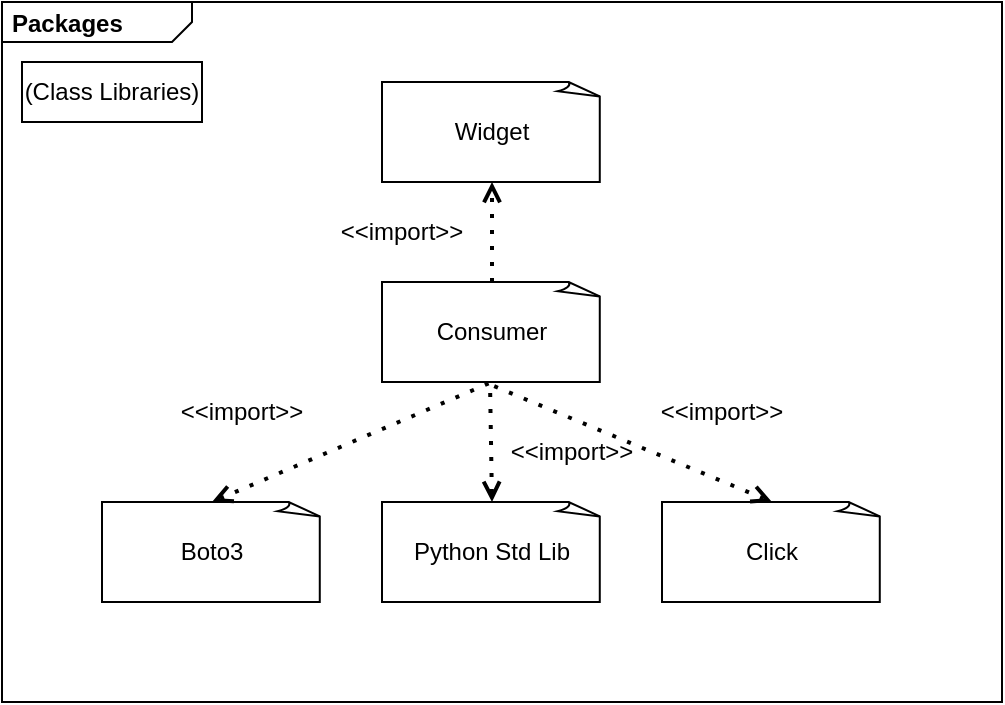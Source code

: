 <mxfile version="20.5.1" type="device"><diagram id="IRIDaraVnSK3ETcXIXaR" name="Page-1"><mxGraphModel dx="1016" dy="504" grid="1" gridSize="10" guides="1" tooltips="1" connect="1" arrows="1" fold="1" page="1" pageScale="1" pageWidth="850" pageHeight="1100" math="0" shadow="0"><root><mxCell id="0"/><mxCell id="1" parent="0"/><mxCell id="dXrSJTjdXe_T7KcVEIXy-6" value="&lt;p style=&quot;margin:0px;margin-top:4px;margin-left:5px;text-align:left;&quot;&gt;&lt;b&gt;Packages&lt;/b&gt;&lt;/p&gt;" style="html=1;shape=mxgraph.sysml.package;overflow=fill;labelX=95;align=left;spacingLeft=5;verticalAlign=top;spacingTop=-3;" vertex="1" parent="1"><mxGeometry x="180" y="290" width="500" height="350" as="geometry"/></mxCell><mxCell id="dXrSJTjdXe_T7KcVEIXy-1" value="Widget" style="whiteSpace=wrap;html=1;shape=mxgraph.basic.document" vertex="1" parent="1"><mxGeometry x="370" y="330" width="110" height="50" as="geometry"/></mxCell><mxCell id="dXrSJTjdXe_T7KcVEIXy-2" value="Consumer" style="whiteSpace=wrap;html=1;shape=mxgraph.basic.document" vertex="1" parent="1"><mxGeometry x="370" y="430" width="110" height="50" as="geometry"/></mxCell><mxCell id="dXrSJTjdXe_T7KcVEIXy-3" value="Python Std Lib" style="whiteSpace=wrap;html=1;shape=mxgraph.basic.document" vertex="1" parent="1"><mxGeometry x="370" y="540" width="110" height="50" as="geometry"/></mxCell><mxCell id="dXrSJTjdXe_T7KcVEIXy-4" value="Click" style="whiteSpace=wrap;html=1;shape=mxgraph.basic.document" vertex="1" parent="1"><mxGeometry x="510" y="540" width="110" height="50" as="geometry"/></mxCell><mxCell id="dXrSJTjdXe_T7KcVEIXy-5" value="Boto3" style="whiteSpace=wrap;html=1;shape=mxgraph.basic.document" vertex="1" parent="1"><mxGeometry x="230" y="540" width="110" height="50" as="geometry"/></mxCell><mxCell id="dXrSJTjdXe_T7KcVEIXy-7" value="(Class Libraries)" style="rounded=0;whiteSpace=wrap;html=1;" vertex="1" parent="1"><mxGeometry x="190" y="320" width="90" height="30" as="geometry"/></mxCell><mxCell id="dXrSJTjdXe_T7KcVEIXy-8" value="" style="endArrow=open;dashed=1;html=1;dashPattern=1 3;strokeWidth=2;rounded=0;entryX=0.5;entryY=1;entryDx=0;entryDy=0;entryPerimeter=0;exitX=0.5;exitY=0;exitDx=0;exitDy=0;exitPerimeter=0;startArrow=none;startFill=0;endFill=0;" edge="1" parent="1" source="dXrSJTjdXe_T7KcVEIXy-2" target="dXrSJTjdXe_T7KcVEIXy-1"><mxGeometry width="50" height="50" relative="1" as="geometry"><mxPoint x="450" y="450" as="sourcePoint"/><mxPoint x="500" y="400" as="targetPoint"/></mxGeometry></mxCell><mxCell id="dXrSJTjdXe_T7KcVEIXy-9" value="" style="endArrow=none;dashed=1;html=1;dashPattern=1 3;strokeWidth=2;rounded=0;entryX=0.5;entryY=1;entryDx=0;entryDy=0;entryPerimeter=0;exitX=0.5;exitY=0;exitDx=0;exitDy=0;exitPerimeter=0;startArrow=open;startFill=0;" edge="1" parent="1" source="dXrSJTjdXe_T7KcVEIXy-3"><mxGeometry width="50" height="50" relative="1" as="geometry"><mxPoint x="424.0" y="530" as="sourcePoint"/><mxPoint x="424.0" y="480" as="targetPoint"/></mxGeometry></mxCell><mxCell id="dXrSJTjdXe_T7KcVEIXy-10" value="" style="endArrow=none;dashed=1;html=1;dashPattern=1 3;strokeWidth=2;rounded=0;entryX=0.485;entryY=1.019;entryDx=0;entryDy=0;entryPerimeter=0;exitX=0.5;exitY=0;exitDx=0;exitDy=0;exitPerimeter=0;startArrow=open;startFill=0;" edge="1" parent="1" source="dXrSJTjdXe_T7KcVEIXy-4" target="dXrSJTjdXe_T7KcVEIXy-2"><mxGeometry width="50" height="50" relative="1" as="geometry"><mxPoint x="435" y="550" as="sourcePoint"/><mxPoint x="434.0" y="490" as="targetPoint"/></mxGeometry></mxCell><mxCell id="dXrSJTjdXe_T7KcVEIXy-11" value="" style="endArrow=none;dashed=1;html=1;dashPattern=1 3;strokeWidth=2;rounded=0;entryX=0.5;entryY=1;entryDx=0;entryDy=0;entryPerimeter=0;exitX=0.5;exitY=0;exitDx=0;exitDy=0;exitPerimeter=0;startArrow=open;startFill=0;" edge="1" parent="1" source="dXrSJTjdXe_T7KcVEIXy-5" target="dXrSJTjdXe_T7KcVEIXy-2"><mxGeometry width="50" height="50" relative="1" as="geometry"><mxPoint x="445" y="560" as="sourcePoint"/><mxPoint x="444.0" y="500" as="targetPoint"/></mxGeometry></mxCell><mxCell id="dXrSJTjdXe_T7KcVEIXy-12" value="&amp;lt;&amp;lt;import&amp;gt;&amp;gt;" style="rounded=0;whiteSpace=wrap;html=1;fillColor=none;strokeColor=none;" vertex="1" parent="1"><mxGeometry x="260" y="480" width="80" height="30" as="geometry"/></mxCell><mxCell id="dXrSJTjdXe_T7KcVEIXy-13" value="&amp;lt;&amp;lt;import&amp;gt;&amp;gt;" style="rounded=0;whiteSpace=wrap;html=1;fillColor=none;strokeColor=none;" vertex="1" parent="1"><mxGeometry x="500" y="480" width="80" height="30" as="geometry"/></mxCell><mxCell id="dXrSJTjdXe_T7KcVEIXy-14" value="&amp;lt;&amp;lt;import&amp;gt;&amp;gt;" style="rounded=0;whiteSpace=wrap;html=1;fillColor=none;strokeColor=none;" vertex="1" parent="1"><mxGeometry x="340" y="390" width="80" height="30" as="geometry"/></mxCell><mxCell id="dXrSJTjdXe_T7KcVEIXy-15" value="&amp;lt;&amp;lt;import&amp;gt;&amp;gt;" style="rounded=0;whiteSpace=wrap;html=1;fillColor=none;strokeColor=none;" vertex="1" parent="1"><mxGeometry x="425" y="500" width="80" height="30" as="geometry"/></mxCell></root></mxGraphModel></diagram></mxfile>
